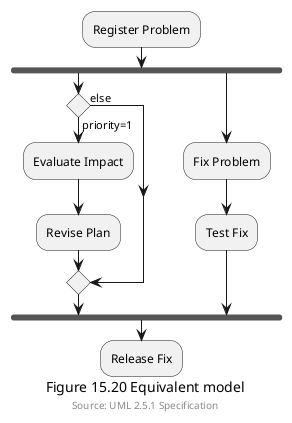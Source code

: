 @startuml

:Register Problem;
fork
if () then (priority=1)
:Evaluate Impact;
:Revise Plan;
else (else)
endif
fork again
:Fix Problem;
:Test Fix;
endfork
:Release Fix;

caption Figure 15.20 Equivalent model
footer Source: UML 2.5.1 Specification
@enduml